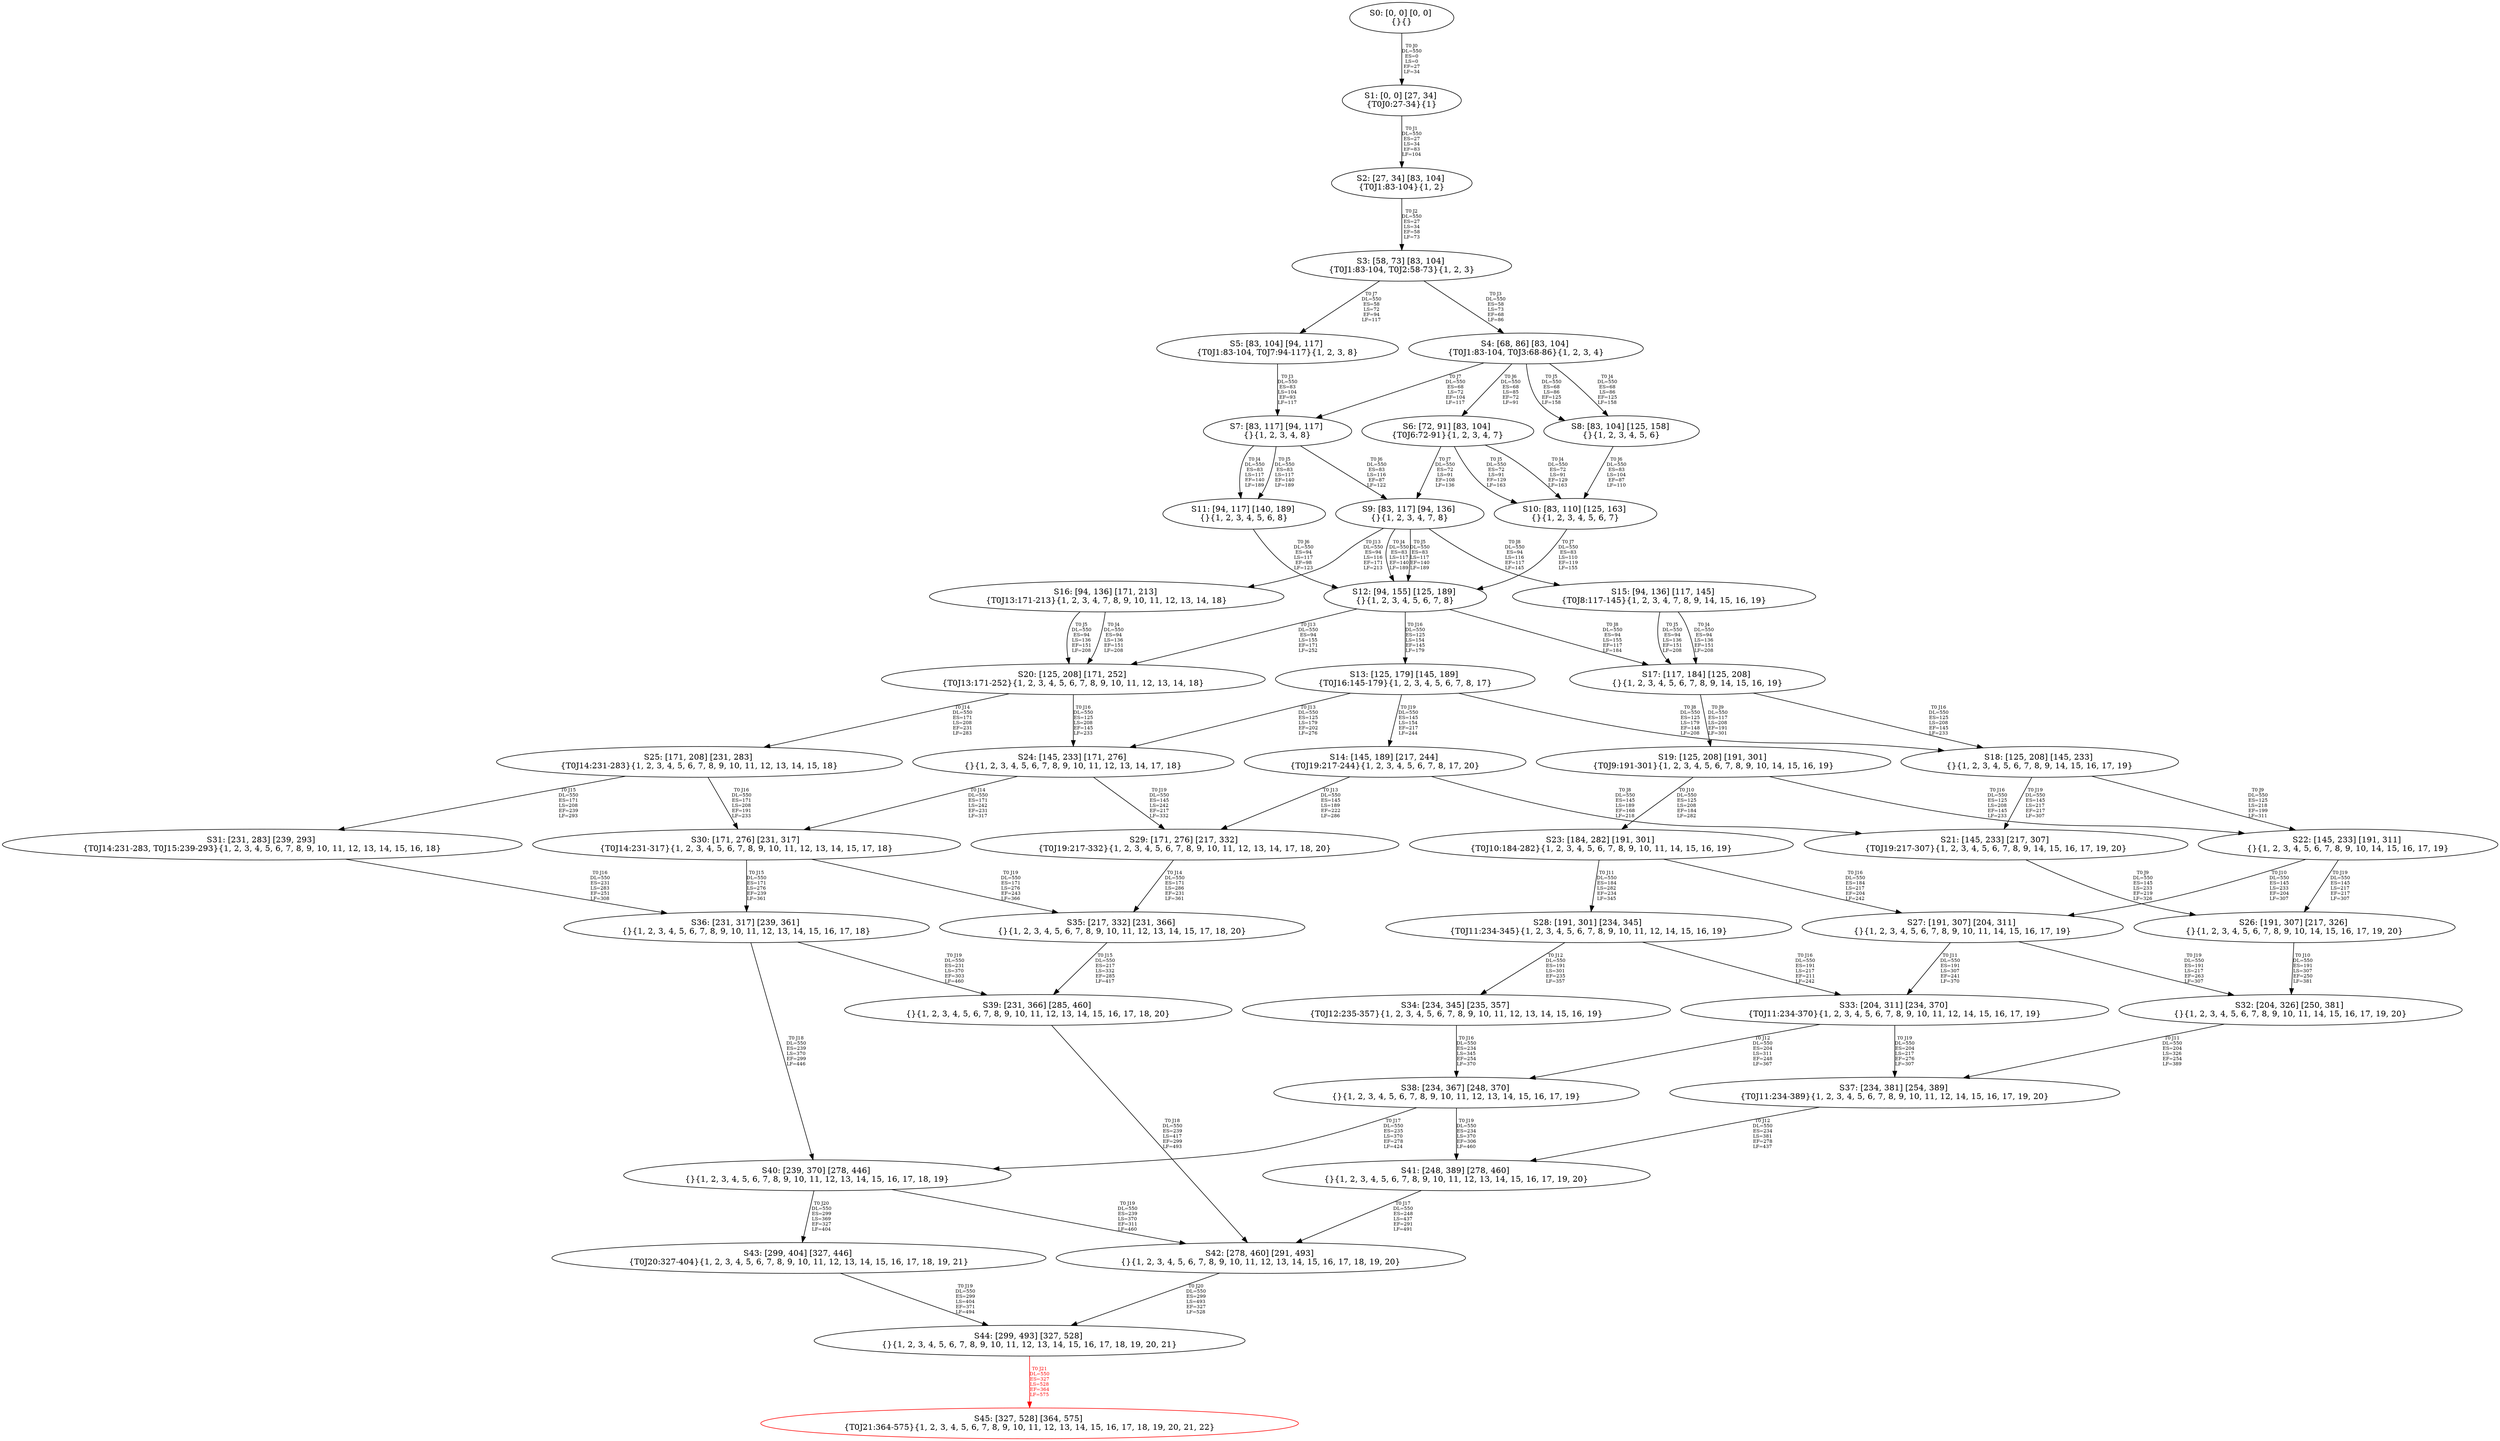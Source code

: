 digraph {
	S0[label="S0: [0, 0] [0, 0] \n{}{}"];
	S1[label="S1: [0, 0] [27, 34] \n{T0J0:27-34}{1}"];
	S2[label="S2: [27, 34] [83, 104] \n{T0J1:83-104}{1, 2}"];
	S3[label="S3: [58, 73] [83, 104] \n{T0J1:83-104, T0J2:58-73}{1, 2, 3}"];
	S4[label="S4: [68, 86] [83, 104] \n{T0J1:83-104, T0J3:68-86}{1, 2, 3, 4}"];
	S5[label="S5: [83, 104] [94, 117] \n{T0J1:83-104, T0J7:94-117}{1, 2, 3, 8}"];
	S6[label="S6: [72, 91] [83, 104] \n{T0J6:72-91}{1, 2, 3, 4, 7}"];
	S7[label="S7: [83, 117] [94, 117] \n{}{1, 2, 3, 4, 8}"];
	S8[label="S8: [83, 104] [125, 158] \n{}{1, 2, 3, 4, 5, 6}"];
	S9[label="S9: [83, 117] [94, 136] \n{}{1, 2, 3, 4, 7, 8}"];
	S10[label="S10: [83, 110] [125, 163] \n{}{1, 2, 3, 4, 5, 6, 7}"];
	S11[label="S11: [94, 117] [140, 189] \n{}{1, 2, 3, 4, 5, 6, 8}"];
	S12[label="S12: [94, 155] [125, 189] \n{}{1, 2, 3, 4, 5, 6, 7, 8}"];
	S13[label="S13: [125, 179] [145, 189] \n{T0J16:145-179}{1, 2, 3, 4, 5, 6, 7, 8, 17}"];
	S14[label="S14: [145, 189] [217, 244] \n{T0J19:217-244}{1, 2, 3, 4, 5, 6, 7, 8, 17, 20}"];
	S15[label="S15: [94, 136] [117, 145] \n{T0J8:117-145}{1, 2, 3, 4, 7, 8, 9, 14, 15, 16, 19}"];
	S16[label="S16: [94, 136] [171, 213] \n{T0J13:171-213}{1, 2, 3, 4, 7, 8, 9, 10, 11, 12, 13, 14, 18}"];
	S17[label="S17: [117, 184] [125, 208] \n{}{1, 2, 3, 4, 5, 6, 7, 8, 9, 14, 15, 16, 19}"];
	S18[label="S18: [125, 208] [145, 233] \n{}{1, 2, 3, 4, 5, 6, 7, 8, 9, 14, 15, 16, 17, 19}"];
	S19[label="S19: [125, 208] [191, 301] \n{T0J9:191-301}{1, 2, 3, 4, 5, 6, 7, 8, 9, 10, 14, 15, 16, 19}"];
	S20[label="S20: [125, 208] [171, 252] \n{T0J13:171-252}{1, 2, 3, 4, 5, 6, 7, 8, 9, 10, 11, 12, 13, 14, 18}"];
	S21[label="S21: [145, 233] [217, 307] \n{T0J19:217-307}{1, 2, 3, 4, 5, 6, 7, 8, 9, 14, 15, 16, 17, 19, 20}"];
	S22[label="S22: [145, 233] [191, 311] \n{}{1, 2, 3, 4, 5, 6, 7, 8, 9, 10, 14, 15, 16, 17, 19}"];
	S23[label="S23: [184, 282] [191, 301] \n{T0J10:184-282}{1, 2, 3, 4, 5, 6, 7, 8, 9, 10, 11, 14, 15, 16, 19}"];
	S24[label="S24: [145, 233] [171, 276] \n{}{1, 2, 3, 4, 5, 6, 7, 8, 9, 10, 11, 12, 13, 14, 17, 18}"];
	S25[label="S25: [171, 208] [231, 283] \n{T0J14:231-283}{1, 2, 3, 4, 5, 6, 7, 8, 9, 10, 11, 12, 13, 14, 15, 18}"];
	S26[label="S26: [191, 307] [217, 326] \n{}{1, 2, 3, 4, 5, 6, 7, 8, 9, 10, 14, 15, 16, 17, 19, 20}"];
	S27[label="S27: [191, 307] [204, 311] \n{}{1, 2, 3, 4, 5, 6, 7, 8, 9, 10, 11, 14, 15, 16, 17, 19}"];
	S28[label="S28: [191, 301] [234, 345] \n{T0J11:234-345}{1, 2, 3, 4, 5, 6, 7, 8, 9, 10, 11, 12, 14, 15, 16, 19}"];
	S29[label="S29: [171, 276] [217, 332] \n{T0J19:217-332}{1, 2, 3, 4, 5, 6, 7, 8, 9, 10, 11, 12, 13, 14, 17, 18, 20}"];
	S30[label="S30: [171, 276] [231, 317] \n{T0J14:231-317}{1, 2, 3, 4, 5, 6, 7, 8, 9, 10, 11, 12, 13, 14, 15, 17, 18}"];
	S31[label="S31: [231, 283] [239, 293] \n{T0J14:231-283, T0J15:239-293}{1, 2, 3, 4, 5, 6, 7, 8, 9, 10, 11, 12, 13, 14, 15, 16, 18}"];
	S32[label="S32: [204, 326] [250, 381] \n{}{1, 2, 3, 4, 5, 6, 7, 8, 9, 10, 11, 14, 15, 16, 17, 19, 20}"];
	S33[label="S33: [204, 311] [234, 370] \n{T0J11:234-370}{1, 2, 3, 4, 5, 6, 7, 8, 9, 10, 11, 12, 14, 15, 16, 17, 19}"];
	S34[label="S34: [234, 345] [235, 357] \n{T0J12:235-357}{1, 2, 3, 4, 5, 6, 7, 8, 9, 10, 11, 12, 13, 14, 15, 16, 19}"];
	S35[label="S35: [217, 332] [231, 366] \n{}{1, 2, 3, 4, 5, 6, 7, 8, 9, 10, 11, 12, 13, 14, 15, 17, 18, 20}"];
	S36[label="S36: [231, 317] [239, 361] \n{}{1, 2, 3, 4, 5, 6, 7, 8, 9, 10, 11, 12, 13, 14, 15, 16, 17, 18}"];
	S37[label="S37: [234, 381] [254, 389] \n{T0J11:234-389}{1, 2, 3, 4, 5, 6, 7, 8, 9, 10, 11, 12, 14, 15, 16, 17, 19, 20}"];
	S38[label="S38: [234, 367] [248, 370] \n{}{1, 2, 3, 4, 5, 6, 7, 8, 9, 10, 11, 12, 13, 14, 15, 16, 17, 19}"];
	S39[label="S39: [231, 366] [285, 460] \n{}{1, 2, 3, 4, 5, 6, 7, 8, 9, 10, 11, 12, 13, 14, 15, 16, 17, 18, 20}"];
	S40[label="S40: [239, 370] [278, 446] \n{}{1, 2, 3, 4, 5, 6, 7, 8, 9, 10, 11, 12, 13, 14, 15, 16, 17, 18, 19}"];
	S41[label="S41: [248, 389] [278, 460] \n{}{1, 2, 3, 4, 5, 6, 7, 8, 9, 10, 11, 12, 13, 14, 15, 16, 17, 19, 20}"];
	S42[label="S42: [278, 460] [291, 493] \n{}{1, 2, 3, 4, 5, 6, 7, 8, 9, 10, 11, 12, 13, 14, 15, 16, 17, 18, 19, 20}"];
	S43[label="S43: [299, 404] [327, 446] \n{T0J20:327-404}{1, 2, 3, 4, 5, 6, 7, 8, 9, 10, 11, 12, 13, 14, 15, 16, 17, 18, 19, 21}"];
	S44[label="S44: [299, 493] [327, 528] \n{}{1, 2, 3, 4, 5, 6, 7, 8, 9, 10, 11, 12, 13, 14, 15, 16, 17, 18, 19, 20, 21}"];
	S45[label="S45: [327, 528] [364, 575] \n{T0J21:364-575}{1, 2, 3, 4, 5, 6, 7, 8, 9, 10, 11, 12, 13, 14, 15, 16, 17, 18, 19, 20, 21, 22}"];
	S0 -> S1[label="T0 J0\nDL=550\nES=0\nLS=0\nEF=27\nLF=34",fontsize=8];
	S1 -> S2[label="T0 J1\nDL=550\nES=27\nLS=34\nEF=83\nLF=104",fontsize=8];
	S2 -> S3[label="T0 J2\nDL=550\nES=27\nLS=34\nEF=58\nLF=73",fontsize=8];
	S3 -> S4[label="T0 J3\nDL=550\nES=58\nLS=73\nEF=68\nLF=86",fontsize=8];
	S3 -> S5[label="T0 J7\nDL=550\nES=58\nLS=72\nEF=94\nLF=117",fontsize=8];
	S4 -> S8[label="T0 J4\nDL=550\nES=68\nLS=86\nEF=125\nLF=158",fontsize=8];
	S4 -> S8[label="T0 J5\nDL=550\nES=68\nLS=86\nEF=125\nLF=158",fontsize=8];
	S4 -> S6[label="T0 J6\nDL=550\nES=68\nLS=85\nEF=72\nLF=91",fontsize=8];
	S4 -> S7[label="T0 J7\nDL=550\nES=68\nLS=72\nEF=104\nLF=117",fontsize=8];
	S5 -> S7[label="T0 J3\nDL=550\nES=83\nLS=104\nEF=93\nLF=117",fontsize=8];
	S6 -> S10[label="T0 J4\nDL=550\nES=72\nLS=91\nEF=129\nLF=163",fontsize=8];
	S6 -> S10[label="T0 J5\nDL=550\nES=72\nLS=91\nEF=129\nLF=163",fontsize=8];
	S6 -> S9[label="T0 J7\nDL=550\nES=72\nLS=91\nEF=108\nLF=136",fontsize=8];
	S7 -> S11[label="T0 J4\nDL=550\nES=83\nLS=117\nEF=140\nLF=189",fontsize=8];
	S7 -> S11[label="T0 J5\nDL=550\nES=83\nLS=117\nEF=140\nLF=189",fontsize=8];
	S7 -> S9[label="T0 J6\nDL=550\nES=83\nLS=116\nEF=87\nLF=122",fontsize=8];
	S8 -> S10[label="T0 J6\nDL=550\nES=83\nLS=104\nEF=87\nLF=110",fontsize=8];
	S9 -> S12[label="T0 J4\nDL=550\nES=83\nLS=117\nEF=140\nLF=189",fontsize=8];
	S9 -> S12[label="T0 J5\nDL=550\nES=83\nLS=117\nEF=140\nLF=189",fontsize=8];
	S9 -> S15[label="T0 J8\nDL=550\nES=94\nLS=116\nEF=117\nLF=145",fontsize=8];
	S9 -> S16[label="T0 J13\nDL=550\nES=94\nLS=116\nEF=171\nLF=213",fontsize=8];
	S10 -> S12[label="T0 J7\nDL=550\nES=83\nLS=110\nEF=119\nLF=155",fontsize=8];
	S11 -> S12[label="T0 J6\nDL=550\nES=94\nLS=117\nEF=98\nLF=123",fontsize=8];
	S12 -> S17[label="T0 J8\nDL=550\nES=94\nLS=155\nEF=117\nLF=184",fontsize=8];
	S12 -> S20[label="T0 J13\nDL=550\nES=94\nLS=155\nEF=171\nLF=252",fontsize=8];
	S12 -> S13[label="T0 J16\nDL=550\nES=125\nLS=154\nEF=145\nLF=179",fontsize=8];
	S13 -> S18[label="T0 J8\nDL=550\nES=125\nLS=179\nEF=148\nLF=208",fontsize=8];
	S13 -> S24[label="T0 J13\nDL=550\nES=125\nLS=179\nEF=202\nLF=276",fontsize=8];
	S13 -> S14[label="T0 J19\nDL=550\nES=145\nLS=154\nEF=217\nLF=244",fontsize=8];
	S14 -> S21[label="T0 J8\nDL=550\nES=145\nLS=189\nEF=168\nLF=218",fontsize=8];
	S14 -> S29[label="T0 J13\nDL=550\nES=145\nLS=189\nEF=222\nLF=286",fontsize=8];
	S15 -> S17[label="T0 J4\nDL=550\nES=94\nLS=136\nEF=151\nLF=208",fontsize=8];
	S15 -> S17[label="T0 J5\nDL=550\nES=94\nLS=136\nEF=151\nLF=208",fontsize=8];
	S16 -> S20[label="T0 J4\nDL=550\nES=94\nLS=136\nEF=151\nLF=208",fontsize=8];
	S16 -> S20[label="T0 J5\nDL=550\nES=94\nLS=136\nEF=151\nLF=208",fontsize=8];
	S17 -> S19[label="T0 J9\nDL=550\nES=117\nLS=208\nEF=191\nLF=301",fontsize=8];
	S17 -> S18[label="T0 J16\nDL=550\nES=125\nLS=208\nEF=145\nLF=233",fontsize=8];
	S18 -> S22[label="T0 J9\nDL=550\nES=125\nLS=218\nEF=199\nLF=311",fontsize=8];
	S18 -> S21[label="T0 J19\nDL=550\nES=145\nLS=217\nEF=217\nLF=307",fontsize=8];
	S19 -> S23[label="T0 J10\nDL=550\nES=125\nLS=208\nEF=184\nLF=282",fontsize=8];
	S19 -> S22[label="T0 J16\nDL=550\nES=125\nLS=208\nEF=145\nLF=233",fontsize=8];
	S20 -> S25[label="T0 J14\nDL=550\nES=171\nLS=208\nEF=231\nLF=283",fontsize=8];
	S20 -> S24[label="T0 J16\nDL=550\nES=125\nLS=208\nEF=145\nLF=233",fontsize=8];
	S21 -> S26[label="T0 J9\nDL=550\nES=145\nLS=233\nEF=219\nLF=326",fontsize=8];
	S22 -> S27[label="T0 J10\nDL=550\nES=145\nLS=233\nEF=204\nLF=307",fontsize=8];
	S22 -> S26[label="T0 J19\nDL=550\nES=145\nLS=217\nEF=217\nLF=307",fontsize=8];
	S23 -> S28[label="T0 J11\nDL=550\nES=184\nLS=282\nEF=234\nLF=345",fontsize=8];
	S23 -> S27[label="T0 J16\nDL=550\nES=184\nLS=217\nEF=204\nLF=242",fontsize=8];
	S24 -> S30[label="T0 J14\nDL=550\nES=171\nLS=242\nEF=231\nLF=317",fontsize=8];
	S24 -> S29[label="T0 J19\nDL=550\nES=145\nLS=242\nEF=217\nLF=332",fontsize=8];
	S25 -> S31[label="T0 J15\nDL=550\nES=171\nLS=208\nEF=239\nLF=293",fontsize=8];
	S25 -> S30[label="T0 J16\nDL=550\nES=171\nLS=208\nEF=191\nLF=233",fontsize=8];
	S26 -> S32[label="T0 J10\nDL=550\nES=191\nLS=307\nEF=250\nLF=381",fontsize=8];
	S27 -> S33[label="T0 J11\nDL=550\nES=191\nLS=307\nEF=241\nLF=370",fontsize=8];
	S27 -> S32[label="T0 J19\nDL=550\nES=191\nLS=217\nEF=263\nLF=307",fontsize=8];
	S28 -> S34[label="T0 J12\nDL=550\nES=191\nLS=301\nEF=235\nLF=357",fontsize=8];
	S28 -> S33[label="T0 J16\nDL=550\nES=191\nLS=217\nEF=211\nLF=242",fontsize=8];
	S29 -> S35[label="T0 J14\nDL=550\nES=171\nLS=286\nEF=231\nLF=361",fontsize=8];
	S30 -> S36[label="T0 J15\nDL=550\nES=171\nLS=276\nEF=239\nLF=361",fontsize=8];
	S30 -> S35[label="T0 J19\nDL=550\nES=171\nLS=276\nEF=243\nLF=366",fontsize=8];
	S31 -> S36[label="T0 J16\nDL=550\nES=231\nLS=283\nEF=251\nLF=308",fontsize=8];
	S32 -> S37[label="T0 J11\nDL=550\nES=204\nLS=326\nEF=254\nLF=389",fontsize=8];
	S33 -> S38[label="T0 J12\nDL=550\nES=204\nLS=311\nEF=248\nLF=367",fontsize=8];
	S33 -> S37[label="T0 J19\nDL=550\nES=204\nLS=217\nEF=276\nLF=307",fontsize=8];
	S34 -> S38[label="T0 J16\nDL=550\nES=234\nLS=345\nEF=254\nLF=370",fontsize=8];
	S35 -> S39[label="T0 J15\nDL=550\nES=217\nLS=332\nEF=285\nLF=417",fontsize=8];
	S36 -> S40[label="T0 J18\nDL=550\nES=239\nLS=370\nEF=299\nLF=446",fontsize=8];
	S36 -> S39[label="T0 J19\nDL=550\nES=231\nLS=370\nEF=303\nLF=460",fontsize=8];
	S37 -> S41[label="T0 J12\nDL=550\nES=234\nLS=381\nEF=278\nLF=437",fontsize=8];
	S38 -> S40[label="T0 J17\nDL=550\nES=235\nLS=370\nEF=278\nLF=424",fontsize=8];
	S38 -> S41[label="T0 J19\nDL=550\nES=234\nLS=370\nEF=306\nLF=460",fontsize=8];
	S39 -> S42[label="T0 J18\nDL=550\nES=239\nLS=417\nEF=299\nLF=493",fontsize=8];
	S40 -> S42[label="T0 J19\nDL=550\nES=239\nLS=370\nEF=311\nLF=460",fontsize=8];
	S40 -> S43[label="T0 J20\nDL=550\nES=299\nLS=369\nEF=327\nLF=404",fontsize=8];
	S41 -> S42[label="T0 J17\nDL=550\nES=248\nLS=437\nEF=291\nLF=491",fontsize=8];
	S42 -> S44[label="T0 J20\nDL=550\nES=299\nLS=493\nEF=327\nLF=528",fontsize=8];
	S43 -> S44[label="T0 J19\nDL=550\nES=299\nLS=404\nEF=371\nLF=494",fontsize=8];
	S44 -> S45[label="T0 J21\nDL=550\nES=327\nLS=528\nEF=364\nLF=575",color=Red,fontcolor=Red,fontsize=8];
S45[color=Red];
}
